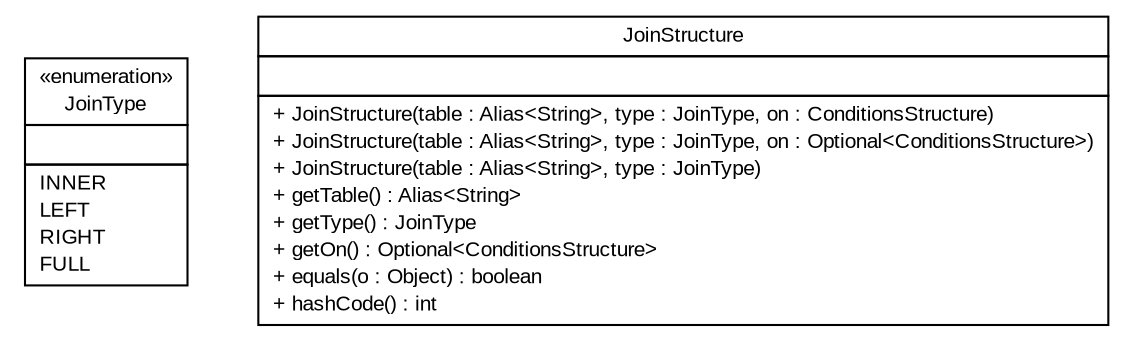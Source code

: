 #!/usr/local/bin/dot
#
# Class diagram 
# Generated by UMLGraph version R5_6 (http://www.umlgraph.org/)
#

digraph G {
	edge [fontname="arial",fontsize=10,labelfontname="arial",labelfontsize=10];
	node [fontname="arial",fontsize=10,shape=plaintext];
	nodesep=0.25;
	ranksep=0.5;
	// br.gov.to.sefaz.persistence.query.structure.select.join.JoinType
	c4415 [label=<<table title="br.gov.to.sefaz.persistence.query.structure.select.join.JoinType" border="0" cellborder="1" cellspacing="0" cellpadding="2" port="p" href="./JoinType.html">
		<tr><td><table border="0" cellspacing="0" cellpadding="1">
<tr><td align="center" balign="center"> &#171;enumeration&#187; </td></tr>
<tr><td align="center" balign="center"> JoinType </td></tr>
		</table></td></tr>
		<tr><td><table border="0" cellspacing="0" cellpadding="1">
<tr><td align="left" balign="left">  </td></tr>
		</table></td></tr>
		<tr><td><table border="0" cellspacing="0" cellpadding="1">
<tr><td align="left" balign="left"> INNER </td></tr>
<tr><td align="left" balign="left"> LEFT </td></tr>
<tr><td align="left" balign="left"> RIGHT </td></tr>
<tr><td align="left" balign="left"> FULL </td></tr>
		</table></td></tr>
		</table>>, URL="./JoinType.html", fontname="arial", fontcolor="black", fontsize=10.0];
	// br.gov.to.sefaz.persistence.query.structure.select.join.JoinStructure
	c4416 [label=<<table title="br.gov.to.sefaz.persistence.query.structure.select.join.JoinStructure" border="0" cellborder="1" cellspacing="0" cellpadding="2" port="p" href="./JoinStructure.html">
		<tr><td><table border="0" cellspacing="0" cellpadding="1">
<tr><td align="center" balign="center"> JoinStructure </td></tr>
		</table></td></tr>
		<tr><td><table border="0" cellspacing="0" cellpadding="1">
<tr><td align="left" balign="left">  </td></tr>
		</table></td></tr>
		<tr><td><table border="0" cellspacing="0" cellpadding="1">
<tr><td align="left" balign="left"> + JoinStructure(table : Alias&lt;String&gt;, type : JoinType, on : ConditionsStructure) </td></tr>
<tr><td align="left" balign="left"> + JoinStructure(table : Alias&lt;String&gt;, type : JoinType, on : Optional&lt;ConditionsStructure&gt;) </td></tr>
<tr><td align="left" balign="left"> + JoinStructure(table : Alias&lt;String&gt;, type : JoinType) </td></tr>
<tr><td align="left" balign="left"> + getTable() : Alias&lt;String&gt; </td></tr>
<tr><td align="left" balign="left"> + getType() : JoinType </td></tr>
<tr><td align="left" balign="left"> + getOn() : Optional&lt;ConditionsStructure&gt; </td></tr>
<tr><td align="left" balign="left"> + equals(o : Object) : boolean </td></tr>
<tr><td align="left" balign="left"> + hashCode() : int </td></tr>
		</table></td></tr>
		</table>>, URL="./JoinStructure.html", fontname="arial", fontcolor="black", fontsize=10.0];
}


